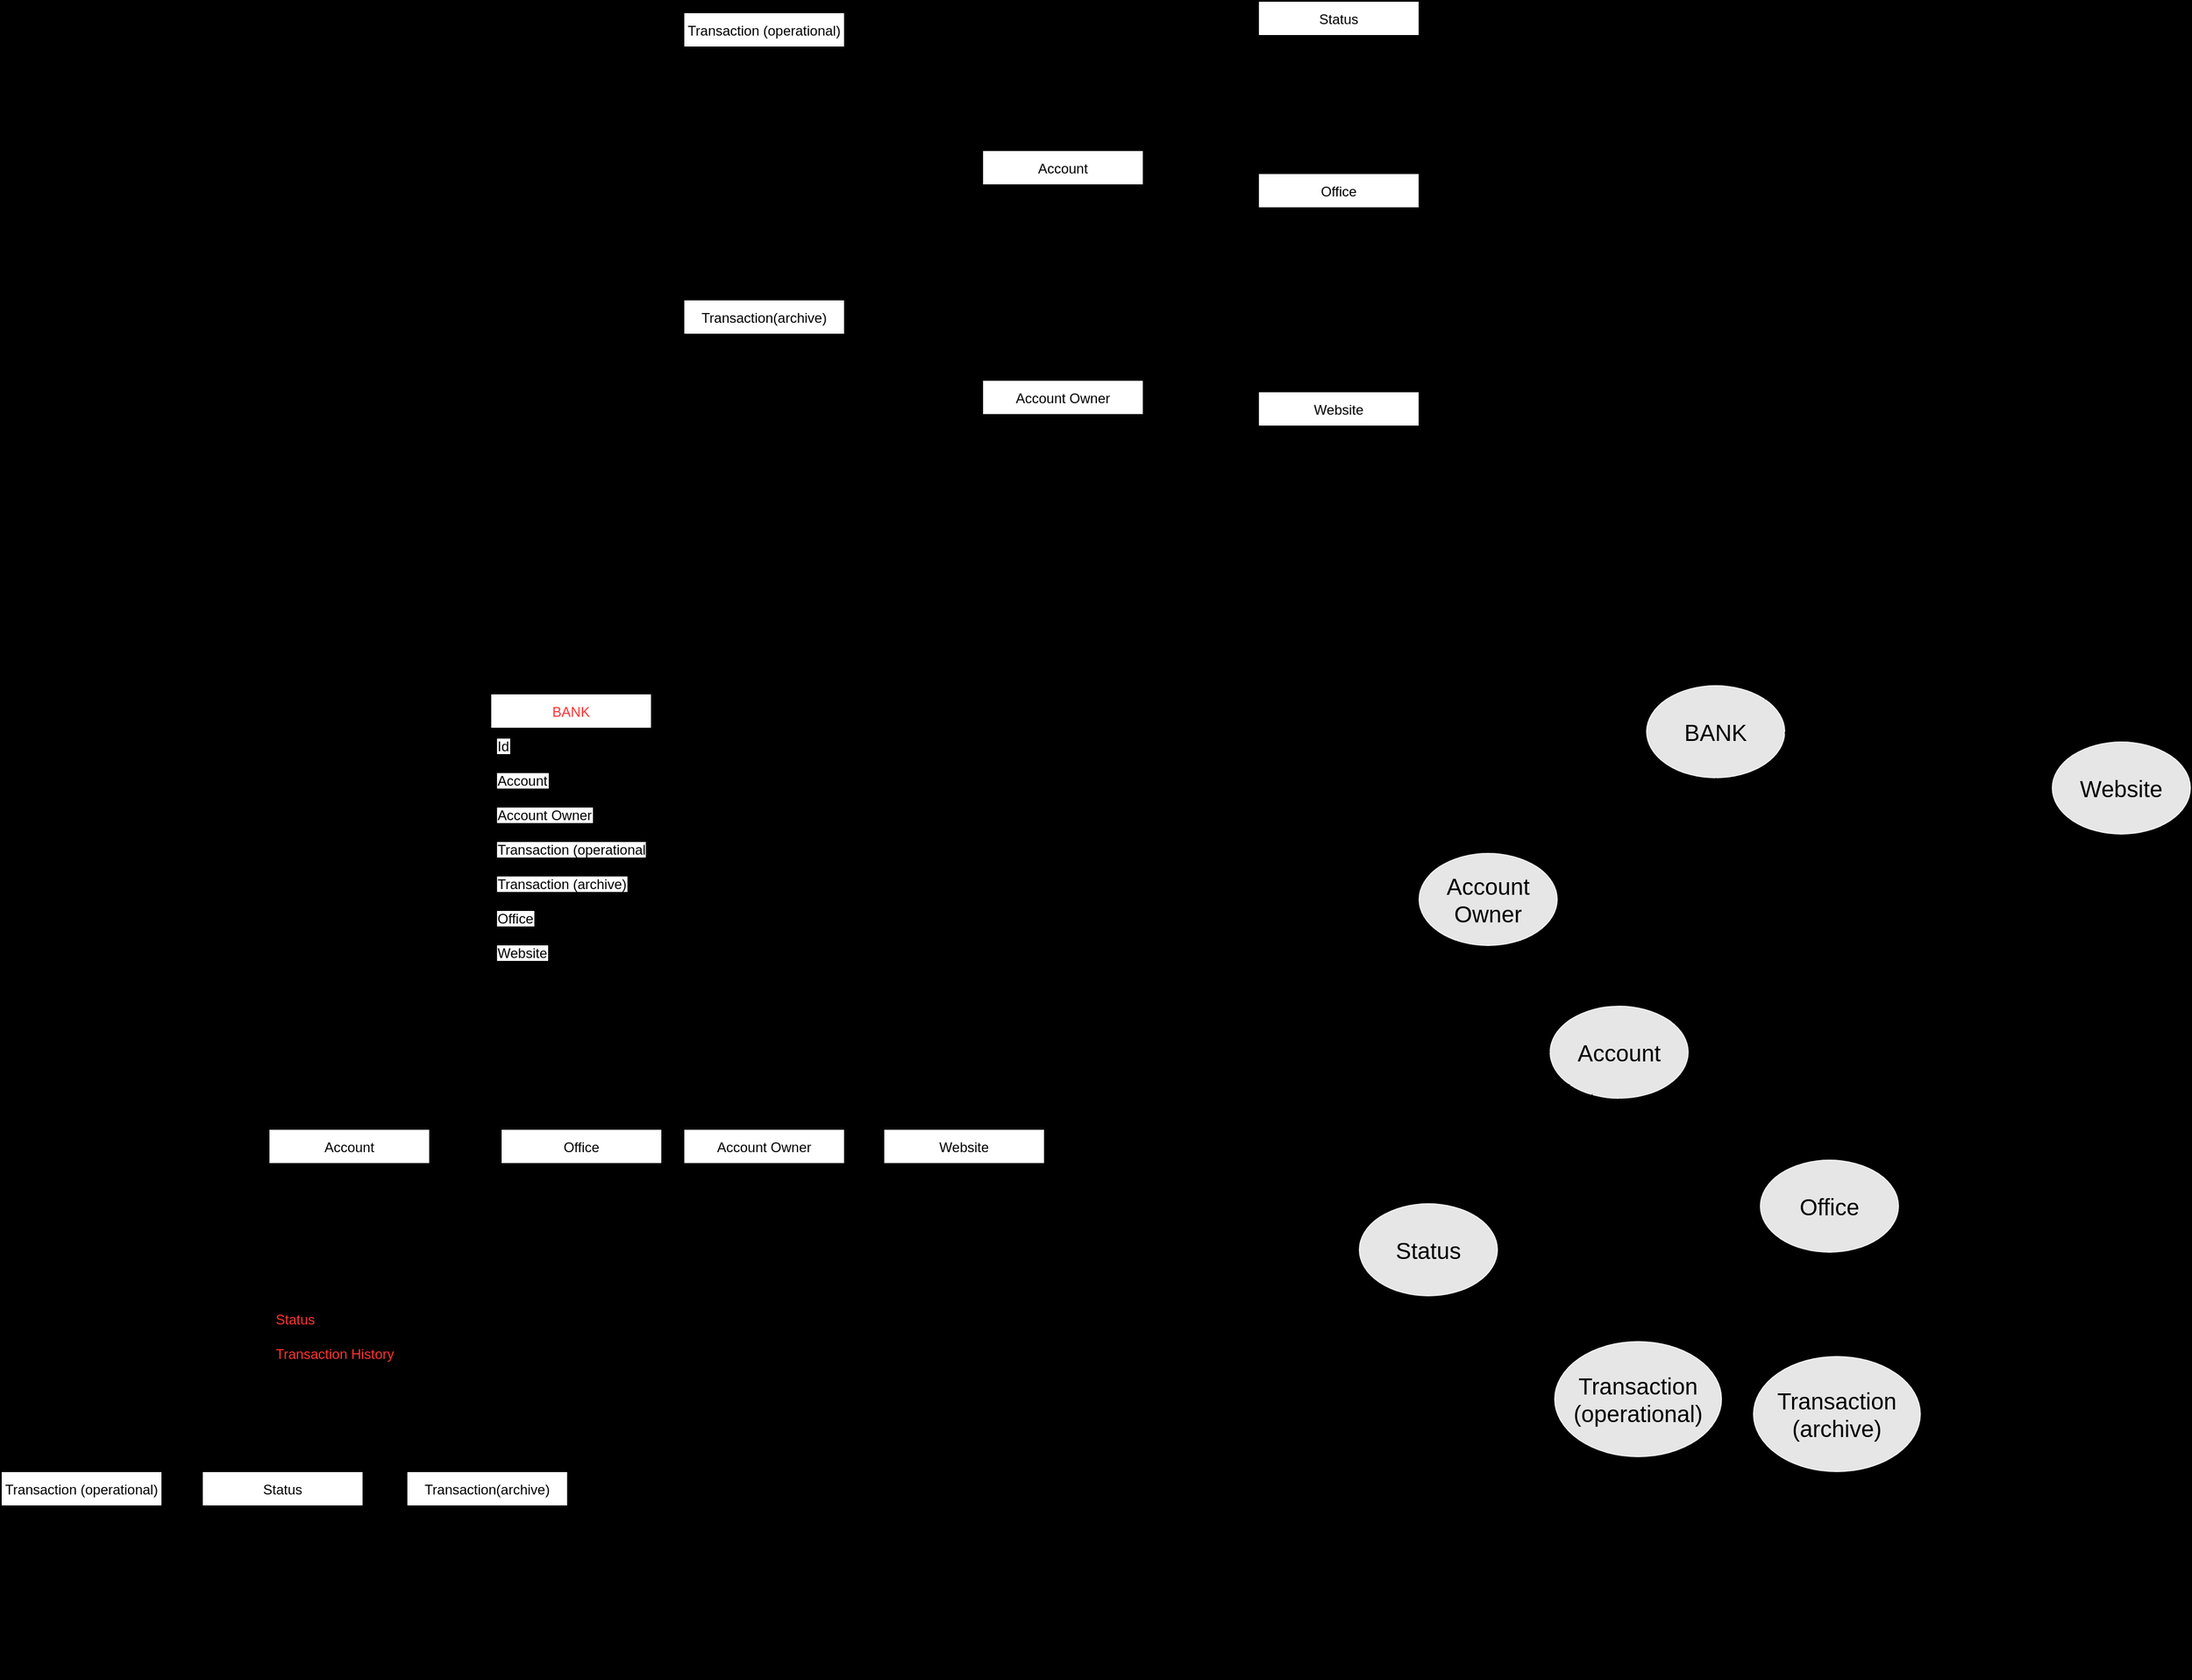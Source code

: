 <mxfile>
    <diagram id="NIccYwYkcgeKXtol_Udf" name="Page-1">
        <mxGraphModel dx="-580" dy="790" grid="0" gridSize="10" guides="1" tooltips="1" connect="1" arrows="1" fold="1" page="1" pageScale="1" pageWidth="1654" pageHeight="1169" background="#000000" math="0" shadow="0">
            <root>
                <mxCell id="0"/>
                <mxCell id="1" parent="0"/>
                <mxCell id="4" value="Transaction (operational)" style="swimlane;fontStyle=0;childLayout=stackLayout;horizontal=1;startSize=30;horizontalStack=0;resizeParent=1;resizeParentMax=0;resizeLast=0;collapsible=1;marginBottom=0;" parent="1" vertex="1">
                    <mxGeometry x="2867" y="356" width="140" height="180" as="geometry">
                        <mxRectangle x="480" y="230" width="90" height="30" as="alternateBounds"/>
                    </mxGeometry>
                </mxCell>
                <mxCell id="5" value="Id" style="text;strokeColor=none;fillColor=none;align=left;verticalAlign=middle;spacingLeft=4;spacingRight=4;overflow=hidden;points=[[0,0.5],[1,0.5]];portConstraint=eastwest;rotatable=0;" parent="4" vertex="1">
                    <mxGeometry y="30" width="140" height="30" as="geometry"/>
                </mxCell>
                <mxCell id="6" value="Source Account" style="text;strokeColor=none;fillColor=none;align=left;verticalAlign=middle;spacingLeft=4;spacingRight=4;overflow=hidden;points=[[0,0.5],[1,0.5]];portConstraint=eastwest;rotatable=0;" parent="4" vertex="1">
                    <mxGeometry y="60" width="140" height="30" as="geometry"/>
                </mxCell>
                <object label="Destination Account" Sum="" id="7">
                    <mxCell style="text;strokeColor=none;fillColor=none;align=left;verticalAlign=middle;spacingLeft=4;spacingRight=4;overflow=hidden;points=[[0,0.5],[1,0.5]];portConstraint=eastwest;rotatable=0;" parent="4" vertex="1">
                        <mxGeometry y="90" width="140" height="30" as="geometry"/>
                    </mxCell>
                </object>
                <mxCell id="8" value="Sum" style="text;strokeColor=none;fillColor=none;align=left;verticalAlign=middle;spacingLeft=4;spacingRight=4;overflow=hidden;points=[[0,0.5],[1,0.5]];portConstraint=eastwest;rotatable=0;" parent="4" vertex="1">
                    <mxGeometry y="120" width="140" height="30" as="geometry"/>
                </mxCell>
                <mxCell id="9" value="Date and Time" style="text;strokeColor=none;fillColor=none;align=left;verticalAlign=middle;spacingLeft=4;spacingRight=4;overflow=hidden;points=[[0,0.5],[1,0.5]];portConstraint=eastwest;rotatable=0;" parent="4" vertex="1">
                    <mxGeometry y="150" width="140" height="30" as="geometry"/>
                </mxCell>
                <mxCell id="11" value="Transaction(archive)" style="swimlane;fontStyle=0;childLayout=stackLayout;horizontal=1;startSize=30;horizontalStack=0;resizeParent=1;resizeParentMax=0;resizeLast=0;collapsible=1;marginBottom=0;" parent="1" vertex="1">
                    <mxGeometry x="2867" y="606" width="140" height="180" as="geometry">
                        <mxRectangle x="480" y="230" width="90" height="30" as="alternateBounds"/>
                    </mxGeometry>
                </mxCell>
                <mxCell id="12" value="Id" style="text;strokeColor=none;fillColor=none;align=left;verticalAlign=middle;spacingLeft=4;spacingRight=4;overflow=hidden;points=[[0,0.5],[1,0.5]];portConstraint=eastwest;rotatable=0;" parent="11" vertex="1">
                    <mxGeometry y="30" width="140" height="30" as="geometry"/>
                </mxCell>
                <mxCell id="13" value="Source Account" style="text;strokeColor=none;fillColor=none;align=left;verticalAlign=middle;spacingLeft=4;spacingRight=4;overflow=hidden;points=[[0,0.5],[1,0.5]];portConstraint=eastwest;rotatable=0;" parent="11" vertex="1">
                    <mxGeometry y="60" width="140" height="30" as="geometry"/>
                </mxCell>
                <object label="Destination Account" Sum="" id="14">
                    <mxCell style="text;strokeColor=none;fillColor=none;align=left;verticalAlign=middle;spacingLeft=4;spacingRight=4;overflow=hidden;points=[[0,0.5],[1,0.5]];portConstraint=eastwest;rotatable=0;" parent="11" vertex="1">
                        <mxGeometry y="90" width="140" height="30" as="geometry"/>
                    </mxCell>
                </object>
                <mxCell id="15" value="Sum" style="text;strokeColor=none;fillColor=none;align=left;verticalAlign=middle;spacingLeft=4;spacingRight=4;overflow=hidden;points=[[0,0.5],[1,0.5]];portConstraint=eastwest;rotatable=0;" parent="11" vertex="1">
                    <mxGeometry y="120" width="140" height="30" as="geometry"/>
                </mxCell>
                <mxCell id="16" value="Date and Time" style="text;strokeColor=none;fillColor=none;align=left;verticalAlign=middle;spacingLeft=4;spacingRight=4;overflow=hidden;points=[[0,0.5],[1,0.5]];portConstraint=eastwest;rotatable=0;" parent="11" vertex="1">
                    <mxGeometry y="150" width="140" height="30" as="geometry"/>
                </mxCell>
                <mxCell id="17" value="Account" style="swimlane;fontStyle=0;childLayout=stackLayout;horizontal=1;startSize=30;horizontalStack=0;resizeParent=1;resizeParentMax=0;resizeLast=0;collapsible=1;marginBottom=0;" parent="1" vertex="1">
                    <mxGeometry x="3127" y="476" width="140" height="150" as="geometry">
                        <mxRectangle x="480" y="230" width="90" height="30" as="alternateBounds"/>
                    </mxGeometry>
                </mxCell>
                <mxCell id="18" value="Id" style="text;strokeColor=none;fillColor=none;align=left;verticalAlign=middle;spacingLeft=4;spacingRight=4;overflow=hidden;points=[[0,0.5],[1,0.5]];portConstraint=eastwest;rotatable=0;" parent="17" vertex="1">
                    <mxGeometry y="30" width="140" height="30" as="geometry"/>
                </mxCell>
                <mxCell id="19" value="Account Owner" style="text;strokeColor=none;fillColor=none;align=left;verticalAlign=middle;spacingLeft=4;spacingRight=4;overflow=hidden;points=[[0,0.5],[1,0.5]];portConstraint=eastwest;rotatable=0;" parent="17" vertex="1">
                    <mxGeometry y="60" width="140" height="30" as="geometry"/>
                </mxCell>
                <object label="System account" Sum="" id="20">
                    <mxCell style="text;strokeColor=none;fillColor=none;align=left;verticalAlign=middle;spacingLeft=4;spacingRight=4;overflow=hidden;points=[[0,0.5],[1,0.5]];portConstraint=eastwest;rotatable=0;" parent="17" vertex="1">
                        <mxGeometry y="90" width="140" height="30" as="geometry"/>
                    </mxCell>
                </object>
                <mxCell id="21" value="Balance" style="text;strokeColor=none;fillColor=none;align=left;verticalAlign=middle;spacingLeft=4;spacingRight=4;overflow=hidden;points=[[0,0.5],[1,0.5]];portConstraint=eastwest;rotatable=0;" parent="17" vertex="1">
                    <mxGeometry y="120" width="140" height="30" as="geometry"/>
                </mxCell>
                <mxCell id="23" value="Status" style="swimlane;fontStyle=0;childLayout=stackLayout;horizontal=1;startSize=30;horizontalStack=0;resizeParent=1;resizeParentMax=0;resizeLast=0;collapsible=1;marginBottom=0;" parent="1" vertex="1">
                    <mxGeometry x="3367" y="346" width="140" height="90" as="geometry">
                        <mxRectangle x="480" y="230" width="90" height="30" as="alternateBounds"/>
                    </mxGeometry>
                </mxCell>
                <mxCell id="24" value="Id" style="text;strokeColor=none;fillColor=none;align=left;verticalAlign=middle;spacingLeft=4;spacingRight=4;overflow=hidden;points=[[0,0.5],[1,0.5]];portConstraint=eastwest;rotatable=0;" parent="23" vertex="1">
                    <mxGeometry y="30" width="140" height="30" as="geometry"/>
                </mxCell>
                <mxCell id="25" value="Name" style="text;strokeColor=none;fillColor=none;align=left;verticalAlign=middle;spacingLeft=4;spacingRight=4;overflow=hidden;points=[[0,0.5],[1,0.5]];portConstraint=eastwest;rotatable=0;" parent="23" vertex="1">
                    <mxGeometry y="60" width="140" height="30" as="geometry"/>
                </mxCell>
                <mxCell id="28" value="Office" style="swimlane;fontStyle=0;childLayout=stackLayout;horizontal=1;startSize=30;horizontalStack=0;resizeParent=1;resizeParentMax=0;resizeLast=0;collapsible=1;marginBottom=0;" parent="1" vertex="1">
                    <mxGeometry x="3367" y="496" width="140" height="150" as="geometry">
                        <mxRectangle x="480" y="230" width="90" height="30" as="alternateBounds"/>
                    </mxGeometry>
                </mxCell>
                <mxCell id="29" value="Id" style="text;strokeColor=none;fillColor=none;align=left;verticalAlign=middle;spacingLeft=4;spacingRight=4;overflow=hidden;points=[[0,0.5],[1,0.5]];portConstraint=eastwest;rotatable=0;" parent="28" vertex="1">
                    <mxGeometry y="30" width="140" height="30" as="geometry"/>
                </mxCell>
                <mxCell id="30" value="City" style="text;strokeColor=none;fillColor=none;align=left;verticalAlign=middle;spacingLeft=4;spacingRight=4;overflow=hidden;points=[[0,0.5],[1,0.5]];portConstraint=eastwest;rotatable=0;" parent="28" vertex="1">
                    <mxGeometry y="60" width="140" height="30" as="geometry"/>
                </mxCell>
                <object label="Name" Sum="" id="31">
                    <mxCell style="text;strokeColor=none;fillColor=none;align=left;verticalAlign=middle;spacingLeft=4;spacingRight=4;overflow=hidden;points=[[0,0.5],[1,0.5]];portConstraint=eastwest;rotatable=0;" parent="28" vertex="1">
                        <mxGeometry y="90" width="140" height="30" as="geometry"/>
                    </mxCell>
                </object>
                <mxCell id="32" value="Total sells sum" style="text;strokeColor=none;fillColor=none;align=left;verticalAlign=middle;spacingLeft=4;spacingRight=4;overflow=hidden;points=[[0,0.5],[1,0.5]];portConstraint=eastwest;rotatable=0;" parent="28" vertex="1">
                    <mxGeometry y="120" width="140" height="30" as="geometry"/>
                </mxCell>
                <mxCell id="39" value="Website" style="swimlane;fontStyle=0;childLayout=stackLayout;horizontal=1;startSize=30;horizontalStack=0;resizeParent=1;resizeParentMax=0;resizeLast=0;collapsible=1;marginBottom=0;" parent="1" vertex="1">
                    <mxGeometry x="3367" y="686" width="140" height="120" as="geometry">
                        <mxRectangle x="480" y="230" width="90" height="30" as="alternateBounds"/>
                    </mxGeometry>
                </mxCell>
                <mxCell id="40" value="Id" style="text;strokeColor=none;fillColor=none;align=left;verticalAlign=middle;spacingLeft=4;spacingRight=4;overflow=hidden;points=[[0,0.5],[1,0.5]];portConstraint=eastwest;rotatable=0;" parent="39" vertex="1">
                    <mxGeometry y="30" width="140" height="30" as="geometry"/>
                </mxCell>
                <mxCell id="41" value="Parent Page" style="text;strokeColor=none;fillColor=none;align=left;verticalAlign=middle;spacingLeft=4;spacingRight=4;overflow=hidden;points=[[0,0.5],[1,0.5]];portConstraint=eastwest;rotatable=0;" parent="39" vertex="1">
                    <mxGeometry y="60" width="140" height="30" as="geometry"/>
                </mxCell>
                <mxCell id="42" value="Name" style="text;strokeColor=none;fillColor=none;align=left;verticalAlign=middle;spacingLeft=4;spacingRight=4;overflow=hidden;points=[[0,0.5],[1,0.5]];portConstraint=eastwest;rotatable=0;" parent="39" vertex="1">
                    <mxGeometry y="90" width="140" height="30" as="geometry"/>
                </mxCell>
                <mxCell id="43" value="Account Owner" style="swimlane;fontStyle=0;childLayout=stackLayout;horizontal=1;startSize=30;horizontalStack=0;resizeParent=1;resizeParentMax=0;resizeLast=0;collapsible=1;marginBottom=0;" parent="1" vertex="1">
                    <mxGeometry x="3127" y="676" width="140" height="90" as="geometry">
                        <mxRectangle x="480" y="230" width="90" height="30" as="alternateBounds"/>
                    </mxGeometry>
                </mxCell>
                <mxCell id="44" value="Id" style="text;strokeColor=none;fillColor=none;align=left;verticalAlign=middle;spacingLeft=4;spacingRight=4;overflow=hidden;points=[[0,0.5],[1,0.5]];portConstraint=eastwest;rotatable=0;" parent="43" vertex="1">
                    <mxGeometry y="30" width="140" height="30" as="geometry"/>
                </mxCell>
                <mxCell id="45" value="Name" style="text;strokeColor=none;fillColor=none;align=left;verticalAlign=middle;spacingLeft=4;spacingRight=4;overflow=hidden;points=[[0,0.5],[1,0.5]];portConstraint=eastwest;rotatable=0;" parent="43" vertex="1">
                    <mxGeometry y="60" width="140" height="30" as="geometry"/>
                </mxCell>
                <mxCell id="82" style="edgeStyle=none;html=1;exitX=1;exitY=0.5;exitDx=0;exitDy=0;entryX=0;entryY=0.5;entryDx=0;entryDy=0;endArrow=none;endFill=0;" parent="1" source="7" target="19" edge="1">
                    <mxGeometry relative="1" as="geometry"/>
                </mxCell>
                <mxCell id="83" style="edgeStyle=none;shape=connector;rounded=1;html=1;exitX=1;exitY=0.5;exitDx=0;exitDy=0;entryX=0;entryY=0.5;entryDx=0;entryDy=0;labelBackgroundColor=default;fontFamily=Helvetica;fontSize=11;fontColor=default;endArrow=none;endFill=0;strokeColor=default;" parent="1" source="19" target="23" edge="1">
                    <mxGeometry relative="1" as="geometry"/>
                </mxCell>
                <mxCell id="84" style="edgeStyle=none;shape=connector;rounded=1;html=1;entryX=0.5;entryY=0;entryDx=0;entryDy=0;labelBackgroundColor=default;fontFamily=Helvetica;fontSize=11;fontColor=default;endArrow=none;endFill=0;strokeColor=default;" parent="1" source="21" target="43" edge="1">
                    <mxGeometry relative="1" as="geometry"/>
                </mxCell>
                <mxCell id="85" style="edgeStyle=none;shape=connector;rounded=1;html=1;exitX=0;exitY=0.5;exitDx=0;exitDy=0;entryX=1;entryY=0.5;entryDx=0;entryDy=0;labelBackgroundColor=default;fontFamily=Helvetica;fontSize=11;fontColor=default;endArrow=none;endFill=0;strokeColor=default;" parent="1" source="21" target="14" edge="1">
                    <mxGeometry relative="1" as="geometry"/>
                </mxCell>
                <mxCell id="115" value="Transaction (operational)" style="swimlane;fontStyle=0;childLayout=stackLayout;horizontal=1;startSize=30;horizontalStack=0;resizeParent=1;resizeParentMax=0;resizeLast=0;collapsible=1;marginBottom=0;" parent="1" vertex="1">
                    <mxGeometry x="2273" y="1626" width="140" height="180" as="geometry">
                        <mxRectangle x="480" y="230" width="90" height="30" as="alternateBounds"/>
                    </mxGeometry>
                </mxCell>
                <mxCell id="116" value="Id" style="text;strokeColor=none;fillColor=none;align=left;verticalAlign=middle;spacingLeft=4;spacingRight=4;overflow=hidden;points=[[0,0.5],[1,0.5]];portConstraint=eastwest;rotatable=0;" parent="115" vertex="1">
                    <mxGeometry y="30" width="140" height="30" as="geometry"/>
                </mxCell>
                <mxCell id="117" value="Source Account" style="text;strokeColor=none;fillColor=none;align=left;verticalAlign=middle;spacingLeft=4;spacingRight=4;overflow=hidden;points=[[0,0.5],[1,0.5]];portConstraint=eastwest;rotatable=0;" parent="115" vertex="1">
                    <mxGeometry y="60" width="140" height="30" as="geometry"/>
                </mxCell>
                <object label="Destination Account" Sum="" id="118">
                    <mxCell style="text;strokeColor=none;fillColor=none;align=left;verticalAlign=middle;spacingLeft=4;spacingRight=4;overflow=hidden;points=[[0,0.5],[1,0.5]];portConstraint=eastwest;rotatable=0;" parent="115" vertex="1">
                        <mxGeometry y="90" width="140" height="30" as="geometry"/>
                    </mxCell>
                </object>
                <mxCell id="119" value="Sum" style="text;strokeColor=none;fillColor=none;align=left;verticalAlign=middle;spacingLeft=4;spacingRight=4;overflow=hidden;points=[[0,0.5],[1,0.5]];portConstraint=eastwest;rotatable=0;" parent="115" vertex="1">
                    <mxGeometry y="120" width="140" height="30" as="geometry"/>
                </mxCell>
                <mxCell id="120" value="Date and Time" style="text;strokeColor=none;fillColor=none;align=left;verticalAlign=middle;spacingLeft=4;spacingRight=4;overflow=hidden;points=[[0,0.5],[1,0.5]];portConstraint=eastwest;rotatable=0;" parent="115" vertex="1">
                    <mxGeometry y="150" width="140" height="30" as="geometry"/>
                </mxCell>
                <mxCell id="121" style="text;strokeColor=none;fillColor=none;align=left;verticalAlign=middle;spacingLeft=4;spacingRight=4;overflow=hidden;points=[[0,0.5],[1,0.5]];portConstraint=eastwest;rotatable=0;" parent="1" vertex="1">
                    <mxGeometry x="2473" y="1522" width="140" height="30" as="geometry"/>
                </mxCell>
                <mxCell id="128" value="Account" style="swimlane;fontStyle=0;childLayout=stackLayout;horizontal=1;startSize=30;horizontalStack=0;resizeParent=1;resizeParentMax=0;resizeLast=0;collapsible=1;marginBottom=0;" parent="1" vertex="1">
                    <mxGeometry x="2506" y="1328" width="140" height="210" as="geometry">
                        <mxRectangle x="480" y="230" width="90" height="30" as="alternateBounds"/>
                    </mxGeometry>
                </mxCell>
                <mxCell id="129" value="Id" style="text;strokeColor=none;fillColor=none;align=left;verticalAlign=middle;spacingLeft=4;spacingRight=4;overflow=hidden;points=[[0,0.5],[1,0.5]];portConstraint=eastwest;rotatable=0;" parent="128" vertex="1">
                    <mxGeometry y="30" width="140" height="30" as="geometry"/>
                </mxCell>
                <mxCell id="130" value="Account Owner" style="text;strokeColor=none;fillColor=none;align=left;verticalAlign=middle;spacingLeft=4;spacingRight=4;overflow=hidden;points=[[0,0.5],[1,0.5]];portConstraint=eastwest;rotatable=0;" parent="128" vertex="1">
                    <mxGeometry y="60" width="140" height="30" as="geometry"/>
                </mxCell>
                <object label="System account" Sum="" id="131">
                    <mxCell style="text;strokeColor=none;fillColor=none;align=left;verticalAlign=middle;spacingLeft=4;spacingRight=4;overflow=hidden;points=[[0,0.5],[1,0.5]];portConstraint=eastwest;rotatable=0;" parent="128" vertex="1">
                        <mxGeometry y="90" width="140" height="30" as="geometry"/>
                    </mxCell>
                </object>
                <mxCell id="132" value="Balance" style="text;strokeColor=none;fillColor=none;align=left;verticalAlign=middle;spacingLeft=4;spacingRight=4;overflow=hidden;points=[[0,0.5],[1,0.5]];portConstraint=eastwest;rotatable=0;" parent="128" vertex="1">
                    <mxGeometry y="120" width="140" height="30" as="geometry"/>
                </mxCell>
                <mxCell id="133" value="Status" style="text;strokeColor=none;fillColor=none;align=left;verticalAlign=middle;spacingLeft=4;spacingRight=4;overflow=hidden;points=[[0,0.5],[1,0.5]];portConstraint=eastwest;rotatable=0;labelBackgroundColor=none;fontColor=#FF3333;" parent="128" vertex="1">
                    <mxGeometry y="150" width="140" height="30" as="geometry"/>
                </mxCell>
                <mxCell id="164" value="Transaction History" style="text;strokeColor=none;fillColor=none;align=left;verticalAlign=middle;spacingLeft=4;spacingRight=4;overflow=hidden;points=[[0,0.5],[1,0.5]];portConstraint=eastwest;rotatable=0;labelBackgroundColor=none;fontColor=#FF3333;" parent="128" vertex="1">
                    <mxGeometry y="180" width="140" height="30" as="geometry"/>
                </mxCell>
                <mxCell id="134" value="Status" style="swimlane;fontStyle=0;childLayout=stackLayout;horizontal=1;startSize=30;horizontalStack=0;resizeParent=1;resizeParentMax=0;resizeLast=0;collapsible=1;marginBottom=0;" parent="1" vertex="1">
                    <mxGeometry x="2448" y="1626" width="140" height="90" as="geometry">
                        <mxRectangle x="480" y="230" width="90" height="30" as="alternateBounds"/>
                    </mxGeometry>
                </mxCell>
                <mxCell id="135" value="Id" style="text;strokeColor=none;fillColor=none;align=left;verticalAlign=middle;spacingLeft=4;spacingRight=4;overflow=hidden;points=[[0,0.5],[1,0.5]];portConstraint=eastwest;rotatable=0;" parent="134" vertex="1">
                    <mxGeometry y="30" width="140" height="30" as="geometry"/>
                </mxCell>
                <mxCell id="136" value="Name" style="text;strokeColor=none;fillColor=none;align=left;verticalAlign=middle;spacingLeft=4;spacingRight=4;overflow=hidden;points=[[0,0.5],[1,0.5]];portConstraint=eastwest;rotatable=0;" parent="134" vertex="1">
                    <mxGeometry y="60" width="140" height="30" as="geometry"/>
                </mxCell>
                <mxCell id="137" value="Office" style="swimlane;fontStyle=0;childLayout=stackLayout;horizontal=1;startSize=30;horizontalStack=0;resizeParent=1;resizeParentMax=0;resizeLast=0;collapsible=1;marginBottom=0;" parent="1" vertex="1">
                    <mxGeometry x="2708" y="1328" width="140" height="150" as="geometry">
                        <mxRectangle x="480" y="230" width="90" height="30" as="alternateBounds"/>
                    </mxGeometry>
                </mxCell>
                <mxCell id="138" value="Id" style="text;strokeColor=none;fillColor=none;align=left;verticalAlign=middle;spacingLeft=4;spacingRight=4;overflow=hidden;points=[[0,0.5],[1,0.5]];portConstraint=eastwest;rotatable=0;" parent="137" vertex="1">
                    <mxGeometry y="30" width="140" height="30" as="geometry"/>
                </mxCell>
                <mxCell id="139" value="City" style="text;strokeColor=none;fillColor=none;align=left;verticalAlign=middle;spacingLeft=4;spacingRight=4;overflow=hidden;points=[[0,0.5],[1,0.5]];portConstraint=eastwest;rotatable=0;" parent="137" vertex="1">
                    <mxGeometry y="60" width="140" height="30" as="geometry"/>
                </mxCell>
                <object label="Name" Sum="" id="140">
                    <mxCell style="text;strokeColor=none;fillColor=none;align=left;verticalAlign=middle;spacingLeft=4;spacingRight=4;overflow=hidden;points=[[0,0.5],[1,0.5]];portConstraint=eastwest;rotatable=0;" parent="137" vertex="1">
                        <mxGeometry y="90" width="140" height="30" as="geometry"/>
                    </mxCell>
                </object>
                <mxCell id="141" value="Total sells sum" style="text;strokeColor=none;fillColor=none;align=left;verticalAlign=middle;spacingLeft=4;spacingRight=4;overflow=hidden;points=[[0,0.5],[1,0.5]];portConstraint=eastwest;rotatable=0;" parent="137" vertex="1">
                    <mxGeometry y="120" width="140" height="30" as="geometry"/>
                </mxCell>
                <mxCell id="142" value="Website" style="swimlane;fontStyle=0;childLayout=stackLayout;horizontal=1;startSize=30;horizontalStack=0;resizeParent=1;resizeParentMax=0;resizeLast=0;collapsible=1;marginBottom=0;" parent="1" vertex="1">
                    <mxGeometry x="3041" y="1328" width="140" height="120" as="geometry">
                        <mxRectangle x="480" y="230" width="90" height="30" as="alternateBounds"/>
                    </mxGeometry>
                </mxCell>
                <mxCell id="143" value="Id" style="text;strokeColor=none;fillColor=none;align=left;verticalAlign=middle;spacingLeft=4;spacingRight=4;overflow=hidden;points=[[0,0.5],[1,0.5]];portConstraint=eastwest;rotatable=0;" parent="142" vertex="1">
                    <mxGeometry y="30" width="140" height="30" as="geometry"/>
                </mxCell>
                <mxCell id="144" value="Parent Page" style="text;strokeColor=none;fillColor=none;align=left;verticalAlign=middle;spacingLeft=4;spacingRight=4;overflow=hidden;points=[[0,0.5],[1,0.5]];portConstraint=eastwest;rotatable=0;" parent="142" vertex="1">
                    <mxGeometry y="60" width="140" height="30" as="geometry"/>
                </mxCell>
                <mxCell id="145" value="Name" style="text;strokeColor=none;fillColor=none;align=left;verticalAlign=middle;spacingLeft=4;spacingRight=4;overflow=hidden;points=[[0,0.5],[1,0.5]];portConstraint=eastwest;rotatable=0;" parent="142" vertex="1">
                    <mxGeometry y="90" width="140" height="30" as="geometry"/>
                </mxCell>
                <mxCell id="146" value="Account Owner" style="swimlane;fontStyle=0;childLayout=stackLayout;horizontal=1;startSize=30;horizontalStack=0;resizeParent=1;resizeParentMax=0;resizeLast=0;collapsible=1;marginBottom=0;" parent="1" vertex="1">
                    <mxGeometry x="2867" y="1328" width="140" height="90" as="geometry">
                        <mxRectangle x="480" y="230" width="90" height="30" as="alternateBounds"/>
                    </mxGeometry>
                </mxCell>
                <mxCell id="147" value="Id" style="text;strokeColor=none;fillColor=none;align=left;verticalAlign=middle;spacingLeft=4;spacingRight=4;overflow=hidden;points=[[0,0.5],[1,0.5]];portConstraint=eastwest;rotatable=0;" parent="146" vertex="1">
                    <mxGeometry y="30" width="140" height="30" as="geometry"/>
                </mxCell>
                <mxCell id="148" value="Name" style="text;strokeColor=none;fillColor=none;align=left;verticalAlign=middle;spacingLeft=4;spacingRight=4;overflow=hidden;points=[[0,0.5],[1,0.5]];portConstraint=eastwest;rotatable=0;" parent="146" vertex="1">
                    <mxGeometry y="60" width="140" height="30" as="geometry"/>
                </mxCell>
                <mxCell id="149" value="BANK" style="swimlane;fontStyle=0;childLayout=stackLayout;horizontal=1;startSize=30;horizontalStack=0;resizeParent=1;resizeParentMax=0;resizeLast=0;collapsible=1;marginBottom=0;labelBackgroundColor=default;fontColor=#FF3333;" parent="1" vertex="1">
                    <mxGeometry x="2699" y="949" width="140" height="240" as="geometry">
                        <mxRectangle x="480" y="230" width="90" height="30" as="alternateBounds"/>
                    </mxGeometry>
                </mxCell>
                <mxCell id="150" value="Id" style="text;strokeColor=none;fillColor=none;align=left;verticalAlign=middle;spacingLeft=4;spacingRight=4;overflow=hidden;points=[[0,0.5],[1,0.5]];portConstraint=eastwest;rotatable=0;labelBackgroundColor=default;" parent="149" vertex="1">
                    <mxGeometry y="30" width="140" height="30" as="geometry"/>
                </mxCell>
                <mxCell id="151" value="Account" style="text;strokeColor=none;fillColor=none;align=left;verticalAlign=middle;spacingLeft=4;spacingRight=4;overflow=hidden;points=[[0,0.5],[1,0.5]];portConstraint=eastwest;rotatable=0;labelBackgroundColor=default;" parent="149" vertex="1">
                    <mxGeometry y="60" width="140" height="30" as="geometry"/>
                </mxCell>
                <object label="Account Owner" Sum="" id="152">
                    <mxCell style="text;strokeColor=none;fillColor=none;align=left;verticalAlign=middle;spacingLeft=4;spacingRight=4;overflow=hidden;points=[[0,0.5],[1,0.5]];portConstraint=eastwest;rotatable=0;labelBackgroundColor=default;" parent="149" vertex="1">
                        <mxGeometry y="90" width="140" height="30" as="geometry"/>
                    </mxCell>
                </object>
                <mxCell id="153" value="Transaction (operational)" style="text;strokeColor=none;fillColor=none;align=left;verticalAlign=middle;spacingLeft=4;spacingRight=4;overflow=hidden;points=[[0,0.5],[1,0.5]];portConstraint=eastwest;rotatable=0;labelBackgroundColor=default;" parent="149" vertex="1">
                    <mxGeometry y="120" width="140" height="30" as="geometry"/>
                </mxCell>
                <mxCell id="154" value="Transaction (archive)" style="text;strokeColor=none;fillColor=none;align=left;verticalAlign=middle;spacingLeft=4;spacingRight=4;overflow=hidden;points=[[0,0.5],[1,0.5]];portConstraint=eastwest;rotatable=0;labelBackgroundColor=default;" parent="149" vertex="1">
                    <mxGeometry y="150" width="140" height="30" as="geometry"/>
                </mxCell>
                <mxCell id="155" value="Office" style="text;strokeColor=none;fillColor=none;align=left;verticalAlign=middle;spacingLeft=4;spacingRight=4;overflow=hidden;points=[[0,0.5],[1,0.5]];portConstraint=eastwest;rotatable=0;labelBackgroundColor=default;" parent="149" vertex="1">
                    <mxGeometry y="180" width="140" height="30" as="geometry"/>
                </mxCell>
                <mxCell id="156" value="Website" style="text;strokeColor=none;fillColor=none;align=left;verticalAlign=middle;spacingLeft=4;spacingRight=4;overflow=hidden;points=[[0,0.5],[1,0.5]];portConstraint=eastwest;rotatable=0;labelBackgroundColor=default;" parent="149" vertex="1">
                    <mxGeometry y="210" width="140" height="30" as="geometry"/>
                </mxCell>
                <mxCell id="157" value="" style="endArrow=classic;html=1;rounded=1;labelBackgroundColor=default;fontFamily=Helvetica;fontSize=11;fontColor=default;strokeColor=default;shape=connector;entryX=0.5;entryY=0;entryDx=0;entryDy=0;" parent="1" source="156" target="128" edge="1">
                    <mxGeometry width="50" height="50" relative="1" as="geometry">
                        <mxPoint x="2832" y="1369" as="sourcePoint"/>
                        <mxPoint x="2882" y="1319" as="targetPoint"/>
                    </mxGeometry>
                </mxCell>
                <mxCell id="158" style="edgeStyle=none;shape=connector;rounded=1;html=1;exitX=0.195;exitY=1.024;exitDx=0;exitDy=0;labelBackgroundColor=default;fontFamily=Helvetica;fontSize=11;fontColor=default;endArrow=classic;strokeColor=default;exitPerimeter=0;entryX=0.5;entryY=0;entryDx=0;entryDy=0;" parent="1" source="164" target="115" edge="1">
                    <mxGeometry relative="1" as="geometry">
                        <mxPoint x="2283" y="1520" as="targetPoint"/>
                    </mxGeometry>
                </mxCell>
                <mxCell id="159" style="edgeStyle=none;shape=connector;rounded=1;html=1;entryX=0.5;entryY=0;entryDx=0;entryDy=0;labelBackgroundColor=default;fontFamily=Helvetica;fontSize=11;fontColor=default;endArrow=classic;strokeColor=default;exitX=0.709;exitY=0.986;exitDx=0;exitDy=0;exitPerimeter=0;" parent="1" source="164" target="122" edge="1">
                    <mxGeometry relative="1" as="geometry">
                        <mxPoint x="2677" y="1650" as="targetPoint"/>
                    </mxGeometry>
                </mxCell>
                <mxCell id="160" style="edgeStyle=none;shape=connector;rounded=1;html=1;entryX=0.25;entryY=0;entryDx=0;entryDy=0;labelBackgroundColor=default;fontFamily=Helvetica;fontSize=11;fontColor=default;endArrow=classic;strokeColor=default;" parent="1" source="156" target="146" edge="1">
                    <mxGeometry relative="1" as="geometry"/>
                </mxCell>
                <mxCell id="161" style="edgeStyle=none;shape=connector;rounded=1;html=1;entryX=0.5;entryY=0;entryDx=0;entryDy=0;labelBackgroundColor=default;fontFamily=Helvetica;fontSize=11;fontColor=default;endArrow=classic;strokeColor=default;" parent="1" source="156" target="137" edge="1">
                    <mxGeometry relative="1" as="geometry"/>
                </mxCell>
                <mxCell id="162" style="edgeStyle=none;shape=connector;rounded=1;html=1;entryX=0.5;entryY=0;entryDx=0;entryDy=0;labelBackgroundColor=default;fontFamily=Helvetica;fontSize=11;fontColor=default;endArrow=classic;strokeColor=default;" parent="1" source="156" target="142" edge="1">
                    <mxGeometry relative="1" as="geometry"/>
                </mxCell>
                <mxCell id="163" value="" style="endArrow=classic;startArrow=none;html=1;rounded=1;labelBackgroundColor=default;fontFamily=Helvetica;fontSize=11;fontColor=default;strokeColor=default;shape=connector;entryX=0.5;entryY=0;entryDx=0;entryDy=0;exitX=0.45;exitY=0.967;exitDx=0;exitDy=0;exitPerimeter=0;startFill=0;" parent="1" source="164" target="134" edge="1">
                    <mxGeometry width="50" height="50" relative="1" as="geometry">
                        <mxPoint x="3105" y="1454" as="sourcePoint"/>
                        <mxPoint x="3155" y="1404" as="targetPoint"/>
                    </mxGeometry>
                </mxCell>
                <mxCell id="122" value="Transaction(archive)" style="swimlane;fontStyle=0;childLayout=stackLayout;horizontal=1;startSize=30;horizontalStack=0;resizeParent=1;resizeParentMax=0;resizeLast=0;collapsible=1;marginBottom=0;" parent="1" vertex="1">
                    <mxGeometry x="2626" y="1626" width="140" height="180" as="geometry">
                        <mxRectangle x="480" y="230" width="90" height="30" as="alternateBounds"/>
                    </mxGeometry>
                </mxCell>
                <mxCell id="123" value="Id" style="text;strokeColor=none;fillColor=none;align=left;verticalAlign=middle;spacingLeft=4;spacingRight=4;overflow=hidden;points=[[0,0.5],[1,0.5]];portConstraint=eastwest;rotatable=0;" parent="122" vertex="1">
                    <mxGeometry y="30" width="140" height="30" as="geometry"/>
                </mxCell>
                <mxCell id="124" value="Source Account" style="text;strokeColor=none;fillColor=none;align=left;verticalAlign=middle;spacingLeft=4;spacingRight=4;overflow=hidden;points=[[0,0.5],[1,0.5]];portConstraint=eastwest;rotatable=0;" parent="122" vertex="1">
                    <mxGeometry y="60" width="140" height="30" as="geometry"/>
                </mxCell>
                <object label="Destination Account" Sum="" id="125">
                    <mxCell style="text;strokeColor=none;fillColor=none;align=left;verticalAlign=middle;spacingLeft=4;spacingRight=4;overflow=hidden;points=[[0,0.5],[1,0.5]];portConstraint=eastwest;rotatable=0;" parent="122" vertex="1">
                        <mxGeometry y="90" width="140" height="30" as="geometry"/>
                    </mxCell>
                </object>
                <mxCell id="126" value="Sum" style="text;strokeColor=none;fillColor=none;align=left;verticalAlign=middle;spacingLeft=4;spacingRight=4;overflow=hidden;points=[[0,0.5],[1,0.5]];portConstraint=eastwest;rotatable=0;" parent="122" vertex="1">
                    <mxGeometry y="120" width="140" height="30" as="geometry"/>
                </mxCell>
                <mxCell id="127" value="Date and Time" style="text;strokeColor=none;fillColor=none;align=left;verticalAlign=middle;spacingLeft=4;spacingRight=4;overflow=hidden;points=[[0,0.5],[1,0.5]];portConstraint=eastwest;rotatable=0;" parent="122" vertex="1">
                    <mxGeometry y="150" width="140" height="30" as="geometry"/>
                </mxCell>
                <mxCell id="225" style="edgeStyle=none;shape=connector;curved=1;rounded=1;html=1;exitX=0;exitY=0.5;exitDx=0;exitDy=0;entryX=0.5;entryY=0;entryDx=0;entryDy=0;labelBackgroundColor=default;fontFamily=Helvetica;fontSize=20;fontColor=#F0F0F0;startArrow=classic;startFill=1;endArrow=classic;strokeColor=default;" parent="1" source="216" target="220" edge="1">
                    <mxGeometry relative="1" as="geometry">
                        <Array as="points">
                            <mxPoint x="3581" y="1010"/>
                        </Array>
                    </mxGeometry>
                </mxCell>
                <mxCell id="216" value="&lt;font style=&quot;font-size: 20px&quot;&gt;BANK&lt;/font&gt;" style="ellipse;whiteSpace=wrap;html=1;labelBackgroundColor=none;fontFamily=Helvetica;fontSize=11;fontColor=#000000;strokeColor=#F0F0F0;fillColor=#E6E6E6;" parent="1" vertex="1">
                    <mxGeometry x="3705" y="942" width="120" height="80" as="geometry"/>
                </mxCell>
                <mxCell id="224" style="edgeStyle=none;shape=connector;curved=1;rounded=1;html=1;entryX=0.5;entryY=1;entryDx=0;entryDy=0;labelBackgroundColor=default;fontFamily=Helvetica;fontSize=20;fontColor=#F0F0F0;startArrow=classic;startFill=1;endArrow=classic;strokeColor=default;" parent="1" source="217" target="216" edge="1">
                    <mxGeometry relative="1" as="geometry">
                        <Array as="points">
                            <mxPoint x="3837" y="1135"/>
                        </Array>
                    </mxGeometry>
                </mxCell>
                <mxCell id="217" value="&lt;font&gt;&lt;span style=&quot;font-size: 20px&quot;&gt;Account&lt;/span&gt;&lt;/font&gt;" style="ellipse;whiteSpace=wrap;html=1;labelBackgroundColor=none;fontFamily=Helvetica;fontSize=11;fontColor=#000000;strokeColor=#F0F0F0;fillColor=#E6E6E6;" parent="1" vertex="1">
                    <mxGeometry x="3621" y="1221" width="120" height="80" as="geometry"/>
                </mxCell>
                <mxCell id="226" style="edgeStyle=none;shape=connector;curved=1;rounded=1;html=1;entryX=0.5;entryY=1;entryDx=0;entryDy=0;labelBackgroundColor=default;fontFamily=Helvetica;fontSize=20;fontColor=#F0F0F0;startArrow=classic;startFill=1;endArrow=classic;strokeColor=default;" parent="1" source="218" target="217" edge="1">
                    <mxGeometry relative="1" as="geometry">
                        <Array as="points">
                            <mxPoint x="3729" y="1389"/>
                        </Array>
                    </mxGeometry>
                </mxCell>
                <mxCell id="227" style="edgeStyle=none;shape=connector;curved=1;rounded=1;html=1;entryX=1;entryY=0.5;entryDx=0;entryDy=0;labelBackgroundColor=default;fontFamily=Helvetica;fontSize=20;fontColor=#F0F0F0;startArrow=classic;startFill=1;endArrow=classic;strokeColor=default;" parent="1" source="218" target="216" edge="1">
                    <mxGeometry relative="1" as="geometry">
                        <Array as="points">
                            <mxPoint x="3994" y="1223"/>
                        </Array>
                    </mxGeometry>
                </mxCell>
                <mxCell id="218" value="&lt;font&gt;&lt;span style=&quot;font-size: 20px&quot;&gt;Office&lt;/span&gt;&lt;/font&gt;" style="ellipse;whiteSpace=wrap;html=1;labelBackgroundColor=none;fontFamily=Helvetica;fontSize=11;fontColor=#000000;strokeColor=#F0F0F0;fillColor=#E6E6E6;" parent="1" vertex="1">
                    <mxGeometry x="3804" y="1355" width="120" height="80" as="geometry"/>
                </mxCell>
                <mxCell id="228" style="edgeStyle=none;shape=connector;curved=1;rounded=1;html=1;entryX=1;entryY=0;entryDx=0;entryDy=0;labelBackgroundColor=default;fontFamily=Helvetica;fontSize=20;fontColor=#F0F0F0;startArrow=classic;startFill=1;endArrow=classic;strokeColor=default;" parent="1" source="219" target="216" edge="1">
                    <mxGeometry relative="1" as="geometry">
                        <Array as="points">
                            <mxPoint x="3935" y="895"/>
                        </Array>
                    </mxGeometry>
                </mxCell>
                <mxCell id="219" value="&lt;font&gt;&lt;span style=&quot;font-size: 20px&quot;&gt;Website&lt;/span&gt;&lt;/font&gt;" style="ellipse;whiteSpace=wrap;html=1;labelBackgroundColor=none;fontFamily=Helvetica;fontSize=11;fontColor=#000000;strokeColor=#F0F0F0;fillColor=#E6E6E6;" parent="1" vertex="1">
                    <mxGeometry x="4058" y="991" width="120" height="80" as="geometry"/>
                </mxCell>
                <mxCell id="223" style="edgeStyle=none;shape=connector;curved=1;rounded=1;html=1;entryX=0;entryY=0.5;entryDx=0;entryDy=0;labelBackgroundColor=default;fontFamily=Helvetica;fontSize=20;fontColor=#F0F0F0;startArrow=classic;startFill=1;endArrow=classic;strokeColor=default;" parent="1" source="220" target="217" edge="1">
                    <mxGeometry relative="1" as="geometry">
                        <Array as="points">
                            <mxPoint x="3553" y="1223"/>
                        </Array>
                    </mxGeometry>
                </mxCell>
                <mxCell id="220" value="&lt;font&gt;&lt;span style=&quot;font-size: 20px&quot;&gt;Account Owner&lt;/span&gt;&lt;/font&gt;" style="ellipse;whiteSpace=wrap;html=1;labelBackgroundColor=none;fontFamily=Helvetica;fontSize=11;fontColor=#000000;strokeColor=#F0F0F0;fillColor=#E6E6E6;" parent="1" vertex="1">
                    <mxGeometry x="3507" y="1088" width="120" height="80" as="geometry"/>
                </mxCell>
                <mxCell id="230" style="edgeStyle=none;shape=connector;curved=1;rounded=1;html=1;entryX=0;entryY=1;entryDx=0;entryDy=0;labelBackgroundColor=default;fontFamily=Helvetica;fontSize=20;fontColor=#F0F0F0;startArrow=classic;startFill=1;endArrow=classic;strokeColor=default;" parent="1" source="229" target="217" edge="1">
                    <mxGeometry relative="1" as="geometry">
                        <Array as="points">
                            <mxPoint x="3548" y="1302"/>
                        </Array>
                    </mxGeometry>
                </mxCell>
                <mxCell id="229" value="&lt;font&gt;&lt;span style=&quot;font-size: 20px&quot;&gt;Status&lt;/span&gt;&lt;/font&gt;" style="ellipse;whiteSpace=wrap;html=1;labelBackgroundColor=none;fontFamily=Helvetica;fontSize=11;fontColor=#000000;strokeColor=#F0F0F0;fillColor=#E6E6E6;" parent="1" vertex="1">
                    <mxGeometry x="3455" y="1393" width="120" height="80" as="geometry"/>
                </mxCell>
                <mxCell id="232" style="edgeStyle=none;shape=connector;curved=1;rounded=1;html=1;entryX=0.306;entryY=0.953;entryDx=0;entryDy=0;labelBackgroundColor=default;fontFamily=Helvetica;fontSize=20;fontColor=#F0F0F0;startArrow=classic;startFill=1;endArrow=classic;strokeColor=default;entryPerimeter=0;" parent="1" source="231" target="217" edge="1">
                    <mxGeometry relative="1" as="geometry">
                        <Array as="points">
                            <mxPoint x="3605" y="1458"/>
                        </Array>
                    </mxGeometry>
                </mxCell>
                <mxCell id="231" value="&lt;font&gt;&lt;span style=&quot;font-size: 20px&quot;&gt;Transaction (operational)&lt;/span&gt;&lt;/font&gt;" style="ellipse;whiteSpace=wrap;html=1;labelBackgroundColor=none;fontFamily=Helvetica;fontSize=11;fontColor=#000000;strokeColor=#F0F0F0;fillColor=#E6E6E6;" parent="1" vertex="1">
                    <mxGeometry x="3625" y="1513" width="145" height="100" as="geometry"/>
                </mxCell>
                <mxCell id="234" style="edgeStyle=none;shape=connector;curved=1;rounded=1;html=1;entryX=0.404;entryY=0.998;entryDx=0;entryDy=0;entryPerimeter=0;labelBackgroundColor=default;fontFamily=Helvetica;fontSize=20;fontColor=#F0F0F0;startArrow=classic;startFill=1;endArrow=classic;strokeColor=default;" parent="1" source="233" target="217" edge="1">
                    <mxGeometry relative="1" as="geometry">
                        <Array as="points">
                            <mxPoint x="3714" y="1450"/>
                        </Array>
                    </mxGeometry>
                </mxCell>
                <mxCell id="233" value="&lt;font&gt;&lt;span style=&quot;font-size: 20px&quot;&gt;Transaction (archive)&lt;/span&gt;&lt;/font&gt;" style="ellipse;whiteSpace=wrap;html=1;labelBackgroundColor=none;fontFamily=Helvetica;fontSize=11;fontColor=#000000;strokeColor=#F0F0F0;fillColor=#E6E6E6;" parent="1" vertex="1">
                    <mxGeometry x="3798" y="1526" width="145" height="100" as="geometry"/>
                </mxCell>
            </root>
        </mxGraphModel>
    </diagram>
</mxfile>